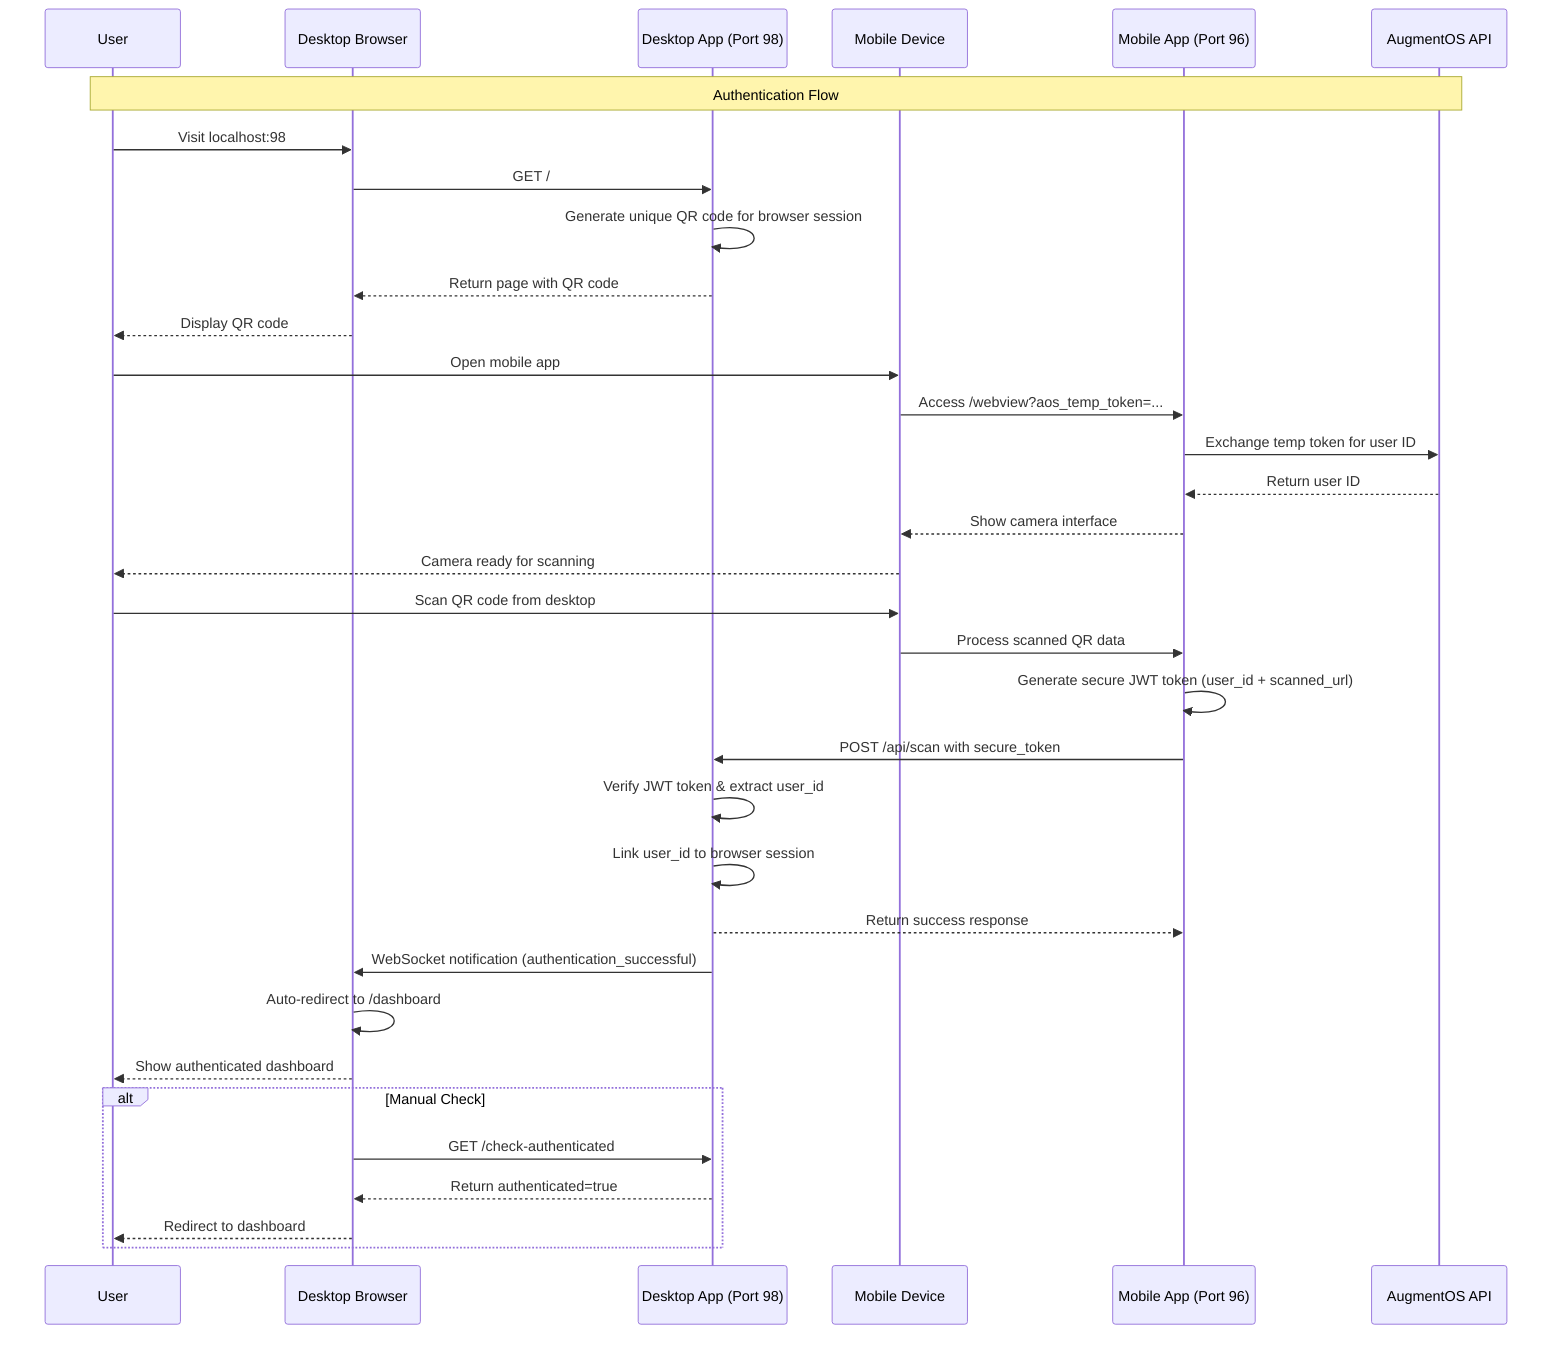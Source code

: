 sequenceDiagram
    participant User as User
    participant Browser as Desktop Browser
    participant DesktopApp as Desktop App (Port 98)
    participant MobileDevice as Mobile Device
    participant MobileApp as Mobile App (Port 96)
    participant API as AugmentOS API

    Note over User,API: Authentication Flow

    %% Step 1: User visits desktop
    User->>Browser: Visit localhost:98
    Browser->>DesktopApp: GET /
    DesktopApp->>DesktopApp: Generate unique QR code for browser session
    DesktopApp-->>Browser: Return page with QR code
    Browser-->>User: Display QR code

    %% Step 2: User opens mobile app
    User->>MobileDevice: Open mobile app
    MobileDevice->>MobileApp: Access /webview?aos_temp_token=...
    MobileApp->>API: Exchange temp token for user ID
    API-->>MobileApp: Return user ID
    MobileApp-->>MobileDevice: Show camera interface
    MobileDevice-->>User: Camera ready for scanning

    %% Step 3: User scans QR code
    User->>MobileDevice: Scan QR code from desktop
    MobileDevice->>MobileApp: Process scanned QR data
    MobileApp->>MobileApp: Generate secure JWT token (user_id + scanned_url)
    
    %% Step 4: Mobile forwards authentication
    MobileApp->>DesktopApp: POST /api/scan with secure_token
    DesktopApp->>DesktopApp: Verify JWT token & extract user_id
    DesktopApp->>DesktopApp: Link user_id to browser session
    DesktopApp-->>MobileApp: Return success response
    
    %% Step 5: Real-time notification via WebSocket
    DesktopApp->>Browser: WebSocket notification (authentication_successful)
    Browser->>Browser: Auto-redirect to /dashboard
    Browser-->>User: Show authenticated dashboard

    %% Alternative: Manual check (if WebSocket fails)
    alt Manual Check
        Browser->>DesktopApp: GET /check-authenticated
        DesktopApp-->>Browser: Return authenticated=true
        Browser-->>User: Redirect to dashboard
    end